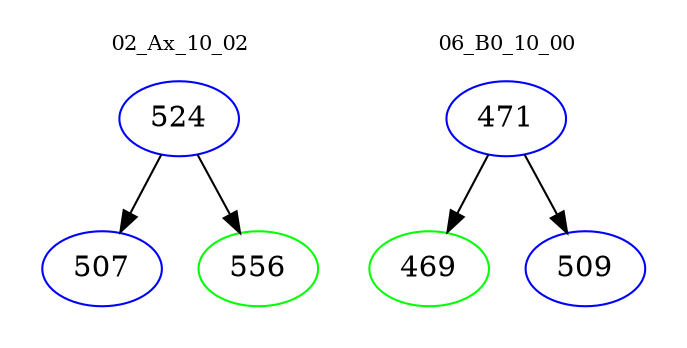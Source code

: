 digraph{
subgraph cluster_0 {
color = white
label = "02_Ax_10_02";
fontsize=10;
T0_524 [label="524", color="blue"]
T0_524 -> T0_507 [color="black"]
T0_507 [label="507", color="blue"]
T0_524 -> T0_556 [color="black"]
T0_556 [label="556", color="green"]
}
subgraph cluster_1 {
color = white
label = "06_B0_10_00";
fontsize=10;
T1_471 [label="471", color="blue"]
T1_471 -> T1_469 [color="black"]
T1_469 [label="469", color="green"]
T1_471 -> T1_509 [color="black"]
T1_509 [label="509", color="blue"]
}
}
